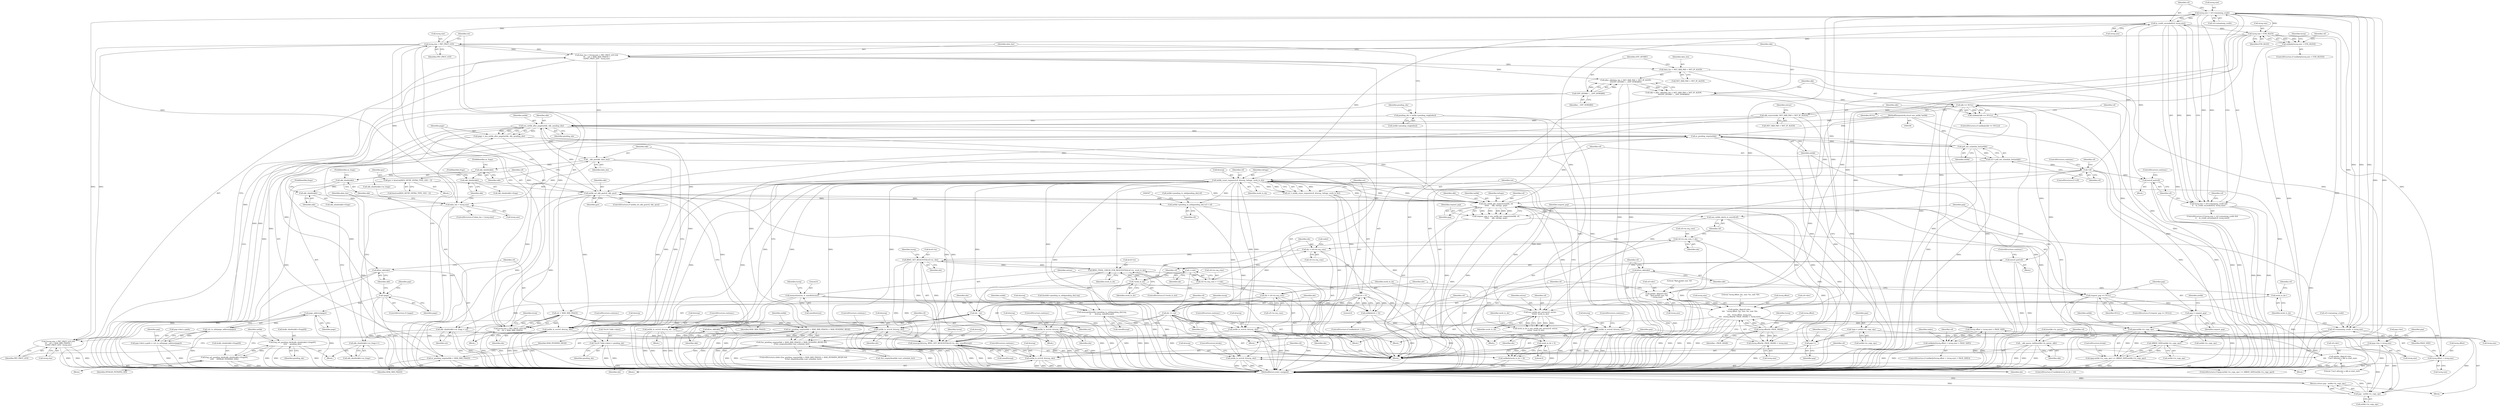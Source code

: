 digraph "1_linux_48856286b64e4b66ec62b94e504d0b29c1ade664_3@API" {
"1000185" [label="(Call,txreq.size > vif->remaining_credit)"];
"1000192" [label="(Call,tx_credit_exceeded(vif, txreq.size))"];
"1000148" [label="(Call,!vif)"];
"1000143" [label="(Call,vif = poll_net_schedule_list(netbk))"];
"1000145" [label="(Call,poll_net_schedule_list(netbk))"];
"1000122" [label="(Call,nr_pending_reqs(netbk))"];
"1000436" [label="(Call,xen_netbk_alloc_page(netbk, skb, pending_idx))"];
"1000107" [label="(MethodParameterIn,struct xen_netbk *netbk)"];
"1000397" [label="(Call,skb_reserve(skb, NET_SKB_PAD + NET_IP_ALIGN))"];
"1000382" [label="(Call,skb == NULL)"];
"1000369" [label="(Call,skb = alloc_skb(data_len + NET_SKB_PAD + NET_IP_ALIGN,\n\t\t\t\tGFP_ATOMIC | __GFP_NOWARN))"];
"1000371" [label="(Call,alloc_skb(data_len + NET_SKB_PAD + NET_IP_ALIGN,\n\t\t\t\tGFP_ATOMIC | __GFP_NOWARN))"];
"1000353" [label="(Call,data_len = (txreq.size > PKT_PROT_LEN &&\n\t\t\t    ret < MAX_SKB_FRAGS) ?\n\t\t\tPKT_PROT_LEN : txreq.size)"];
"1000357" [label="(Call,txreq.size > PKT_PROT_LEN)"];
"1000282" [label="(Call,txreq.size < ETH_HLEN)"];
"1000185" [label="(Call,txreq.size > vif->remaining_credit)"];
"1000288" [label="(Call,netdev_dbg(vif->dev,\n\t\t\t\t   \"Bad packet size: %d\n\", txreq.size))"];
"1000314" [label="(Call,netdev_dbg(vif->dev,\n \t\t\t\t   \"txreq.offset: %x, size: %u, end: %lu\n\",\n \t\t\t\t   txreq.offset, txreq.size,\n \t\t\t\t   (txreq.offset&~PAGE_MASK) + txreq.size))"];
"1000326" [label="(Call,txreq.offset&~PAGE_MASK)"];
"1000562" [label="(Call,data_len < txreq.size)"];
"1000552" [label="(Call,__skb_put(skb, data_len))"];
"1000201" [label="(Call,vif->remaining_credit -= txreq.size)"];
"1000377" [label="(Call,GFP_ATOMIC | __GFP_NOWARN)"];
"1000606" [label="(Call,request_gop == NULL)"];
"1000597" [label="(Call,request_gop = xen_netbk_get_requests(netbk, vif,\n\t\t\t\t\t\t     skb, txfrags, gop))"];
"1000599" [label="(Call,xen_netbk_get_requests(netbk, vif,\n\t\t\t\t\t\t     skb, txfrags, gop))"];
"1000421" [label="(Call,netbk_set_skb_gso(vif, skb, gso))"];
"1000257" [label="(Call,netbk_count_requests(vif, &txreq, txfrags, work_to_do))"];
"1000232" [label="(Call,xen_netbk_get_extras(vif, extras,\n \t\t\t\t\t\t\t  work_to_do))"];
"1000218" [label="(Call,memset(extras, 0, sizeof(extras)))"];
"1000208" [label="(Call,work_to_do--)"];
"1000158" [label="(Call,!work_to_do)"];
"1000151" [label="(Call,RING_FINAL_CHECK_FOR_REQUESTS(&vif->tx, work_to_do))"];
"1000175" [label="(Call,RING_GET_REQUEST(&vif->tx, idx))"];
"1000164" [label="(Call,idx = vif->tx.req_cons)"];
"1000627" [label="(Call,vif->tx.req_cons = idx)"];
"1000277" [label="(Call,idx += ret)"];
"1000265" [label="(Call,ret < 0)"];
"1000255" [label="(Call,ret = netbk_count_requests(vif, &txreq, txfrags, work_to_do))"];
"1000236" [label="(Call,idx = vif->tx.req_cons)"];
"1000210" [label="(Call,vif->tx.req_cons = ++idx)"];
"1000216" [label="(Call,++idx)"];
"1000245" [label="(Call,work_to_do < 0)"];
"1000230" [label="(Call,work_to_do = xen_netbk_get_extras(vif, extras,\n \t\t\t\t\t\t\t  work_to_do))"];
"1000172" [label="(Call,memcpy(&txreq, RING_GET_REQUEST(&vif->tx, idx), sizeof(txreq)))"];
"1000612" [label="(Call,netbk_tx_err(vif, &txreq, idx))"];
"1000522" [label="(Call,memcpy(&netbk->pending_tx_info[pending_idx].req,\n\t\t       &txreq, sizeof(txreq)))"];
"1000296" [label="(Call,netbk_tx_err(vif, &txreq, idx))"];
"1000446" [label="(Call,netbk_tx_err(vif, &txreq, idx))"];
"1000428" [label="(Call,netbk_tx_err(vif, &txreq, idx))"];
"1000269" [label="(Call,netbk_tx_err(vif, &txreq, idx - ret))"];
"1000273" [label="(Call,idx - ret)"];
"1000249" [label="(Call,netbk_tx_err(vif, &txreq, idx))"];
"1000334" [label="(Call,netbk_tx_err(vif, &txreq, idx))"];
"1000412" [label="(Call,gso = &extras[XEN_NETIF_EXTRA_TYPE_GSO - 1])"];
"1000588" [label="(Call,skb_shinfo(skb))"];
"1000557" [label="(Call,skb_shinfo(skb))"];
"1000577" [label="(Call,skb_shinfo(skb))"];
"1000570" [label="(Call,skb_shinfo(skb))"];
"1000520" [label="(Call,gop++)"];
"1000638" [label="(Call,gop-netbk->tx_copy_ops)"];
"1000618" [label="(Call,gop = request_gop)"];
"1000643" [label="(Call,ARRAY_SIZE(netbk->tx_copy_ops))"];
"1000110" [label="(Call,*gop = netbk->tx_copy_ops)"];
"1000346" [label="(Call,pending_idx = netbk->pending_ring[index])"];
"1000184" [label="(Call,txreq.size > vif->remaining_credit &&\n\t\t    tx_credit_exceeded(vif, txreq.size))"];
"1000281" [label="(Call,unlikely(txreq.size < ETH_HLEN))"];
"1000304" [label="(Call,(txreq.offset + txreq.size) > PAGE_SIZE)"];
"1000303" [label="(Call,unlikely((txreq.offset + txreq.size) > PAGE_SIZE))"];
"1000305" [label="(Call,txreq.offset + txreq.size)"];
"1000325" [label="(Call,(txreq.offset&~PAGE_MASK) + txreq.size)"];
"1000386" [label="(Call,netdev_dbg(vif->dev,\n\t\t\t\t   \"Can't allocate a skb in start_xmit.\n\"))"];
"1000381" [label="(Call,unlikely(skb == NULL))"];
"1000426" [label="(Call,kfree_skb(skb))"];
"1000244" [label="(Call,unlikely(work_to_do < 0))"];
"1000391" [label="(Call,netbk_tx_err(vif, &txreq, idx))"];
"1000264" [label="(Call,unlikely(ret < 0))"];
"1000362" [label="(Call,ret < MAX_SKB_FRAGS)"];
"1000120" [label="(Call,(nr_pending_reqs(netbk) + MAX_SKB_FRAGS) < MAX_PENDING_REQS)"];
"1000119" [label="(Call,((nr_pending_reqs(netbk) + MAX_SKB_FRAGS) < MAX_PENDING_REQS) &&\n\t\t!list_empty(&netbk->net_schedule_list))"];
"1000121" [label="(Call,nr_pending_reqs(netbk) + MAX_SKB_FRAGS)"];
"1000356" [label="(Call,txreq.size > PKT_PROT_LEN &&\n\t\t\t    ret < MAX_SKB_FRAGS)"];
"1000555" [label="(Call,skb_shinfo(skb)->nr_frags = ret)"];
"1000568" [label="(Call,skb_shinfo(skb)->nr_frags++)"];
"1000535" [label="(Call,netbk->pending_tx_info[pending_idx].vif = vif)"];
"1000161" [label="(Call,xenvif_put(vif))"];
"1000198" [label="(Call,xenvif_put(vif))"];
"1000434" [label="(Call,page = xen_netbk_alloc_page(netbk, skb, pending_idx))"];
"1000441" [label="(Call,!page)"];
"1000490" [label="(Call,page_address(page))"];
"1000489" [label="(Call,virt_to_mfn(page_address(page)))"];
"1000481" [label="(Call,gop->dest.u.gmfn = virt_to_mfn(page_address(page)))"];
"1000444" [label="(Call,kfree_skb(skb))"];
"1000544" [label="(Call,*((u16 *)skb->data) = pending_idx)"];
"1000573" [label="(Call,frag_set_pending_idx(&skb_shinfo(skb)->frags[0],\n\t\t\t\t\t     pending_idx))"];
"1000584" [label="(Call,frag_set_pending_idx(&skb_shinfo(skb)->frags[0],\n\t\t\t\t\t     INVALID_PENDING_IDX))"];
"1000637" [label="(Call,(gop-netbk->tx_copy_ops) >= ARRAY_SIZE(netbk->tx_copy_ops))"];
"1000649" [label="(Call,gop - netbk->tx_copy_ops)"];
"1000648" [label="(Return,return gop - netbk->tx_copy_ops;)"];
"1000610" [label="(Call,kfree_skb(skb))"];
"1000621" [label="(Call,__skb_queue_tail(&netbk->tx_queue, skb))"];
"1000634" [label="(Call,xen_netbk_check_rx_xenvif(vif))"];
"1000372" [label="(Call,data_len + NET_SKB_PAD + NET_IP_ALIGN)"];
"1000355" [label="(Call,(txreq.size > PKT_PROT_LEN &&\n\t\t\t    ret < MAX_SKB_FRAGS) ?\n\t\t\tPKT_PROT_LEN : txreq.size)"];
"1000508" [label="(Call,gop->len = txreq.size)"];
"1000124" [label="(Identifier,MAX_SKB_FRAGS)"];
"1000438" [label="(Identifier,skb)"];
"1000279" [label="(Identifier,ret)"];
"1000443" [label="(Block,)"];
"1000597" [label="(Call,request_gop = xen_netbk_get_requests(netbk, vif,\n\t\t\t\t\t\t     skb, txfrags, gop))"];
"1000118" [label="(ControlStructure,while (((nr_pending_reqs(netbk) + MAX_SKB_FRAGS) < MAX_PENDING_REQS) &&\n\t\t!list_empty(&netbk->net_schedule_list)))"];
"1000367" [label="(Identifier,txreq)"];
"1000166" [label="(Call,vif->tx.req_cons)"];
"1000386" [label="(Call,netdev_dbg(vif->dev,\n\t\t\t\t   \"Can't allocate a skb in start_xmit.\n\"))"];
"1000335" [label="(Identifier,vif)"];
"1000604" [label="(Identifier,gop)"];
"1000442" [label="(Identifier,page)"];
"1000302" [label="(ControlStructure,if (unlikely((txreq.offset + txreq.size) > PAGE_SIZE)))"];
"1000405" [label="(Identifier,extras)"];
"1000175" [label="(Call,RING_GET_REQUEST(&vif->tx, idx))"];
"1000456" [label="(Identifier,gop)"];
"1000325" [label="(Call,(txreq.offset&~PAGE_MASK) + txreq.size)"];
"1000172" [label="(Call,memcpy(&txreq, RING_GET_REQUEST(&vif->tx, idx), sizeof(txreq)))"];
"1000426" [label="(Call,kfree_skb(skb))"];
"1000628" [label="(Call,vif->tx.req_cons)"];
"1000339" [label="(ControlStructure,continue;)"];
"1000165" [label="(Identifier,idx)"];
"1000361" [label="(Identifier,PKT_PROT_LEN)"];
"1000592" [label="(Identifier,INVALID_PENDING_IDX)"];
"1000253" [label="(Identifier,idx)"];
"1000433" [label="(ControlStructure,continue;)"];
"1000429" [label="(Identifier,vif)"];
"1000259" [label="(Call,&txreq)"];
"1000577" [label="(Call,skb_shinfo(skb))"];
"1000189" [label="(Call,vif->remaining_credit)"];
"1000387" [label="(Call,vif->dev)"];
"1000306" [label="(Call,txreq.offset)"];
"1000326" [label="(Call,txreq.offset&~PAGE_MASK)"];
"1000635" [label="(Identifier,vif)"];
"1000412" [label="(Call,gso = &extras[XEN_NETIF_EXTRA_TYPE_GSO - 1])"];
"1000396" [label="(ControlStructure,break;)"];
"1000334" [label="(Call,netbk_tx_err(vif, &txreq, idx))"];
"1000636" [label="(ControlStructure,if ((gop-netbk->tx_copy_ops) >= ARRAY_SIZE(netbk->tx_copy_ops)))"];
"1000627" [label="(Call,vif->tx.req_cons = idx)"];
"1000435" [label="(Identifier,page)"];
"1000377" [label="(Call,GFP_ATOMIC | __GFP_NOWARN)"];
"1000315" [label="(Call,vif->dev)"];
"1000266" [label="(Identifier,ret)"];
"1000234" [label="(Identifier,extras)"];
"1000531" [label="(Call,&txreq)"];
"1000108" [label="(Block,)"];
"1000121" [label="(Call,nr_pending_reqs(netbk) + MAX_SKB_FRAGS)"];
"1000112" [label="(Call,netbk->tx_copy_ops)"];
"1000490" [label="(Call,page_address(page))"];
"1000346" [label="(Call,pending_idx = netbk->pending_ring[index])"];
"1000158" [label="(Call,!work_to_do)"];
"1000607" [label="(Identifier,request_gop)"];
"1000293" [label="(Call,txreq.size)"];
"1000617" [label="(ControlStructure,continue;)"];
"1000193" [label="(Identifier,vif)"];
"1000414" [label="(Call,&extras[XEN_NETIF_EXTRA_TYPE_GSO - 1])"];
"1000378" [label="(Identifier,GFP_ATOMIC)"];
"1000599" [label="(Call,xen_netbk_get_requests(netbk, vif,\n\t\t\t\t\t\t     skb, txfrags, gop))"];
"1000598" [label="(Identifier,request_gop)"];
"1000218" [label="(Call,memset(extras, 0, sizeof(extras)))"];
"1000210" [label="(Call,vif->tx.req_cons = ++idx)"];
"1000648" [label="(Return,return gop - netbk->tx_copy_ops;)"];
"1000354" [label="(Identifier,data_len)"];
"1000622" [label="(Call,&netbk->tx_queue)"];
"1000145" [label="(Call,poll_net_schedule_list(netbk))"];
"1000618" [label="(Call,gop = request_gop)"];
"1000397" [label="(Call,skb_reserve(skb, NET_SKB_PAD + NET_IP_ALIGN))"];
"1000205" [label="(Call,txreq.size)"];
"1000236" [label="(Call,idx = vif->tx.req_cons)"];
"1000616" [label="(Identifier,idx)"];
"1000425" [label="(Block,)"];
"1000556" [label="(Call,skb_shinfo(skb)->nr_frags)"];
"1000243" [label="(ControlStructure,if (unlikely(work_to_do < 0)))"];
"1000353" [label="(Call,data_len = (txreq.size > PKT_PROT_LEN &&\n\t\t\t    ret < MAX_SKB_FRAGS) ?\n\t\t\tPKT_PROT_LEN : txreq.size)"];
"1000533" [label="(Call,sizeof(txreq))"];
"1000576" [label="(Call,skb_shinfo(skb)->frags)"];
"1000275" [label="(Identifier,ret)"];
"1000491" [label="(Identifier,page)"];
"1000523" [label="(Call,&netbk->pending_tx_info[pending_idx].req)"];
"1000651" [label="(Call,netbk->tx_copy_ops)"];
"1000420" [label="(ControlStructure,if (netbk_set_skb_gso(vif, skb, gso)))"];
"1000552" [label="(Call,__skb_put(skb, data_len))"];
"1000257" [label="(Call,netbk_count_requests(vif, &txreq, txfrags, work_to_do))"];
"1000357" [label="(Call,txreq.size > PKT_PROT_LEN)"];
"1000567" [label="(Block,)"];
"1000187" [label="(Identifier,txreq)"];
"1000250" [label="(Identifier,vif)"];
"1000183" [label="(ControlStructure,if (txreq.size > vif->remaining_credit &&\n\t\t    tx_credit_exceeded(vif, txreq.size)))"];
"1000301" [label="(ControlStructure,continue;)"];
"1000624" [label="(Identifier,netbk)"];
"1000362" [label="(Call,ret < MAX_SKB_FRAGS)"];
"1000180" [label="(Identifier,idx)"];
"1000132" [label="(Block,)"];
"1000434" [label="(Call,page = xen_netbk_alloc_page(netbk, skb, pending_idx))"];
"1000612" [label="(Call,netbk_tx_err(vif, &txreq, idx))"];
"1000246" [label="(Identifier,work_to_do)"];
"1000322" [label="(Call,txreq.size)"];
"1000570" [label="(Call,skb_shinfo(skb))"];
"1000173" [label="(Call,&txreq)"];
"1000520" [label="(Call,gop++)"];
"1000258" [label="(Identifier,vif)"];
"1000330" [label="(Identifier,~PAGE_MASK)"];
"1000194" [label="(Call,txreq.size)"];
"1000517" [label="(Identifier,gop)"];
"1000120" [label="(Call,(nr_pending_reqs(netbk) + MAX_SKB_FRAGS) < MAX_PENDING_REQS)"];
"1000261" [label="(Identifier,txfrags)"];
"1000162" [label="(Identifier,vif)"];
"1000157" [label="(ControlStructure,if (!work_to_do))"];
"1000144" [label="(Identifier,vif)"];
"1000588" [label="(Call,skb_shinfo(skb))"];
"1000107" [label="(MethodParameterIn,struct xen_netbk *netbk)"];
"1000384" [label="(Identifier,NULL)"];
"1000235" [label="(Identifier,work_to_do)"];
"1000284" [label="(Identifier,txreq)"];
"1000282" [label="(Call,txreq.size < ETH_HLEN)"];
"1000148" [label="(Call,!vif)"];
"1000303" [label="(Call,unlikely((txreq.offset + txreq.size) > PAGE_SIZE))"];
"1000232" [label="(Call,xen_netbk_get_extras(vif, extras,\n \t\t\t\t\t\t\t  work_to_do))"];
"1000543" [label="(Identifier,vif)"];
"1000561" [label="(ControlStructure,if (data_len < txreq.size))"];
"1000448" [label="(Call,&txreq)"];
"1000427" [label="(Identifier,skb)"];
"1000444" [label="(Call,kfree_skb(skb))"];
"1000634" [label="(Call,xen_netbk_check_rx_xenvif(vif))"];
"1000451" [label="(ControlStructure,continue;)"];
"1000143" [label="(Call,vif = poll_net_schedule_list(netbk))"];
"1000613" [label="(Identifier,vif)"];
"1000440" [label="(ControlStructure,if (!page))"];
"1000254" [label="(ControlStructure,continue;)"];
"1000535" [label="(Call,netbk->pending_tx_info[pending_idx].vif = vif)"];
"1000184" [label="(Call,txreq.size > vif->remaining_credit &&\n\t\t    tx_credit_exceeded(vif, txreq.size))"];
"1000558" [label="(Identifier,skb)"];
"1000383" [label="(Identifier,skb)"];
"1000569" [label="(Call,skb_shinfo(skb)->nr_frags)"];
"1000557" [label="(Call,skb_shinfo(skb))"];
"1000644" [label="(Call,netbk->tx_copy_ops)"];
"1000489" [label="(Call,virt_to_mfn(page_address(page)))"];
"1000211" [label="(Call,vif->tx.req_cons)"];
"1000126" [label="(Call,!list_empty(&netbk->net_schedule_list))"];
"1000587" [label="(Call,skb_shinfo(skb)->frags)"];
"1000363" [label="(Identifier,ret)"];
"1000318" [label="(Literal,\"txreq.offset: %x, size: %u, end: %lu\n\")"];
"1000614" [label="(Call,&txreq)"];
"1000146" [label="(Identifier,netbk)"];
"1000654" [label="(MethodReturn,static unsigned)"];
"1000271" [label="(Call,&txreq)"];
"1000147" [label="(ControlStructure,if (!vif))"];
"1000562" [label="(Call,data_len < txreq.size)"];
"1000563" [label="(Identifier,data_len)"];
"1000512" [label="(Call,txreq.size)"];
"1000255" [label="(Call,ret = netbk_count_requests(vif, &txreq, txfrags, work_to_do))"];
"1000338" [label="(Identifier,idx)"];
"1000192" [label="(Call,tx_credit_exceeded(vif, txreq.size))"];
"1000156" [label="(Identifier,work_to_do)"];
"1000589" [label="(Identifier,skb)"];
"1000584" [label="(Call,frag_set_pending_idx(&skb_shinfo(skb)->frags[0],\n\t\t\t\t\t     INVALID_PENDING_IDX))"];
"1000608" [label="(Identifier,NULL)"];
"1000581" [label="(Identifier,pending_idx)"];
"1000390" [label="(Literal,\"Can't allocate a skb in start_xmit.\n\")"];
"1000296" [label="(Call,netbk_tx_err(vif, &txreq, idx))"];
"1000508" [label="(Call,gop->len = txreq.size)"];
"1000251" [label="(Call,&txreq)"];
"1000256" [label="(Identifier,ret)"];
"1000171" [label="(Call,rmb())"];
"1000559" [label="(FieldIdentifier,nr_frags)"];
"1000249" [label="(Call,netbk_tx_err(vif, &txreq, idx))"];
"1000413" [label="(Identifier,gso)"];
"1000111" [label="(Identifier,gop)"];
"1000331" [label="(Call,txreq.size)"];
"1000551" [label="(Identifier,pending_idx)"];
"1000398" [label="(Identifier,skb)"];
"1000307" [label="(Identifier,txreq)"];
"1000637" [label="(Call,(gop-netbk->tx_copy_ops) >= ARRAY_SIZE(netbk->tx_copy_ops))"];
"1000481" [label="(Call,gop->dest.u.gmfn = virt_to_mfn(page_address(page)))"];
"1000527" [label="(Identifier,netbk)"];
"1000274" [label="(Identifier,idx)"];
"1000388" [label="(Identifier,vif)"];
"1000226" [label="(Identifier,txreq)"];
"1000645" [label="(Identifier,netbk)"];
"1000544" [label="(Call,*((u16 *)skb->data) = pending_idx)"];
"1000573" [label="(Call,frag_set_pending_idx(&skb_shinfo(skb)->frags[0],\n\t\t\t\t\t     pending_idx))"];
"1000536" [label="(Call,netbk->pending_tx_info[pending_idx].vif)"];
"1000630" [label="(Identifier,vif)"];
"1000364" [label="(Identifier,MAX_SKB_FRAGS)"];
"1000428" [label="(Call,netbk_tx_err(vif, &txreq, idx))"];
"1000432" [label="(Identifier,idx)"];
"1000332" [label="(Identifier,txreq)"];
"1000553" [label="(Identifier,skb)"];
"1000371" [label="(Call,alloc_skb(data_len + NET_SKB_PAD + NET_IP_ALIGN,\n\t\t\t\tGFP_ATOMIC | __GFP_NOWARN))"];
"1000268" [label="(Block,)"];
"1000199" [label="(Identifier,vif)"];
"1000336" [label="(Call,&txreq)"];
"1000366" [label="(Call,txreq.size)"];
"1000568" [label="(Call,skb_shinfo(skb)->nr_frags++)"];
"1000152" [label="(Call,&vif->tx)"];
"1000424" [label="(Identifier,gso)"];
"1000119" [label="(Call,((nr_pending_reqs(netbk) + MAX_SKB_FRAGS) < MAX_PENDING_REQS) &&\n\t\t!list_empty(&netbk->net_schedule_list))"];
"1000230" [label="(Call,work_to_do = xen_netbk_get_extras(vif, extras,\n \t\t\t\t\t\t\t  work_to_do))"];
"1000198" [label="(Call,xenvif_put(vif))"];
"1000595" [label="(Identifier,netbk)"];
"1000554" [label="(Identifier,data_len)"];
"1000229" [label="(Block,)"];
"1000382" [label="(Call,skb == NULL)"];
"1000437" [label="(Identifier,netbk)"];
"1000154" [label="(Identifier,vif)"];
"1000393" [label="(Call,&txreq)"];
"1000643" [label="(Call,ARRAY_SIZE(netbk->tx_copy_ops))"];
"1000151" [label="(Call,RING_FINAL_CHECK_FOR_REQUESTS(&vif->tx, work_to_do))"];
"1000379" [label="(Identifier,__GFP_NOWARN)"];
"1000263" [label="(ControlStructure,if (unlikely(ret < 0)))"];
"1000161" [label="(Call,xenvif_put(vif))"];
"1000585" [label="(Call,&skb_shinfo(skb)->frags[0])"];
"1000186" [label="(Call,txreq.size)"];
"1000583" [label="(Block,)"];
"1000447" [label="(Identifier,vif)"];
"1000521" [label="(Identifier,gop)"];
"1000269" [label="(Call,netbk_tx_err(vif, &txreq, idx - ret))"];
"1000606" [label="(Call,request_gop == NULL)"];
"1000197" [label="(Block,)"];
"1000176" [label="(Call,&vif->tx)"];
"1000290" [label="(Identifier,vif)"];
"1000650" [label="(Identifier,gop)"];
"1000238" [label="(Call,vif->tx.req_cons)"];
"1000304" [label="(Call,(txreq.offset + txreq.size) > PAGE_SIZE)"];
"1000545" [label="(Call,*((u16 *)skb->data))"];
"1000365" [label="(Identifier,PKT_PROT_LEN)"];
"1000122" [label="(Call,nr_pending_reqs(netbk))"];
"1000495" [label="(Identifier,gop)"];
"1000602" [label="(Identifier,skb)"];
"1000288" [label="(Call,netdev_dbg(vif->dev,\n\t\t\t\t   \"Bad packet size: %d\n\", txreq.size))"];
"1000610" [label="(Call,kfree_skb(skb))"];
"1000289" [label="(Call,vif->dev)"];
"1000372" [label="(Call,data_len + NET_SKB_PAD + NET_IP_ALIGN)"];
"1000220" [label="(Literal,0)"];
"1000313" [label="(Block,)"];
"1000640" [label="(Call,netbk->tx_copy_ops)"];
"1000621" [label="(Call,__skb_queue_tail(&netbk->tx_queue, skb))"];
"1000273" [label="(Call,idx - ret)"];
"1000358" [label="(Call,txreq.size)"];
"1000221" [label="(Call,sizeof(extras))"];
"1000430" [label="(Call,&txreq)"];
"1000278" [label="(Identifier,idx)"];
"1000160" [label="(Block,)"];
"1000202" [label="(Call,vif->remaining_credit)"];
"1000283" [label="(Call,txreq.size)"];
"1000385" [label="(Block,)"];
"1000277" [label="(Call,idx += ret)"];
"1000600" [label="(Identifier,netbk)"];
"1000203" [label="(Identifier,vif)"];
"1000264" [label="(Call,unlikely(ret < 0))"];
"1000399" [label="(Call,NET_SKB_PAD + NET_IP_ALIGN)"];
"1000369" [label="(Call,skb = alloc_skb(data_len + NET_SKB_PAD + NET_IP_ALIGN,\n\t\t\t\tGFP_ATOMIC | __GFP_NOWARN))"];
"1000609" [label="(Block,)"];
"1000201" [label="(Call,vif->remaining_credit -= txreq.size)"];
"1000213" [label="(Identifier,vif)"];
"1000233" [label="(Identifier,vif)"];
"1000298" [label="(Call,&txreq)"];
"1000297" [label="(Identifier,vif)"];
"1000450" [label="(Identifier,idx)"];
"1000312" [label="(Identifier,PAGE_SIZE)"];
"1000355" [label="(Call,(txreq.size > PKT_PROT_LEN &&\n\t\t\t    ret < MAX_SKB_FRAGS) ?\n\t\t\tPKT_PROT_LEN : txreq.size)"];
"1000181" [label="(Call,sizeof(txreq))"];
"1000316" [label="(Identifier,vif)"];
"1000270" [label="(Identifier,vif)"];
"1000185" [label="(Call,txreq.size > vif->remaining_credit)"];
"1000423" [label="(Identifier,skb)"];
"1000209" [label="(Identifier,work_to_do)"];
"1000560" [label="(Identifier,ret)"];
"1000649" [label="(Call,gop - netbk->tx_copy_ops)"];
"1000564" [label="(Call,txreq.size)"];
"1000265" [label="(Call,ret < 0)"];
"1000123" [label="(Identifier,netbk)"];
"1000286" [label="(Identifier,ETH_HLEN)"];
"1000381" [label="(Call,unlikely(skb == NULL))"];
"1000439" [label="(Identifier,pending_idx)"];
"1000159" [label="(Identifier,work_to_do)"];
"1000327" [label="(Call,txreq.offset)"];
"1000217" [label="(Identifier,idx)"];
"1000392" [label="(Identifier,vif)"];
"1000341" [label="(Identifier,index)"];
"1000410" [label="(Block,)"];
"1000571" [label="(Identifier,skb)"];
"1000555" [label="(Call,skb_shinfo(skb)->nr_frags = ret)"];
"1000579" [label="(FieldIdentifier,frags)"];
"1000446" [label="(Call,netbk_tx_err(vif, &txreq, idx))"];
"1000245" [label="(Call,work_to_do < 0)"];
"1000300" [label="(Identifier,idx)"];
"1000287" [label="(Block,)"];
"1000305" [label="(Call,txreq.offset + txreq.size)"];
"1000216" [label="(Call,++idx)"];
"1000267" [label="(Literal,0)"];
"1000626" [label="(Identifier,skb)"];
"1000200" [label="(ControlStructure,continue;)"];
"1000309" [label="(Call,txreq.size)"];
"1000314" [label="(Call,netdev_dbg(vif->dev,\n \t\t\t\t   \"txreq.offset: %x, size: %u, end: %lu\n\",\n \t\t\t\t   txreq.offset, txreq.size,\n \t\t\t\t   (txreq.offset&~PAGE_MASK) + txreq.size))"];
"1000380" [label="(ControlStructure,if (unlikely(skb == NULL)))"];
"1000638" [label="(Call,gop-netbk->tx_copy_ops)"];
"1000647" [label="(ControlStructure,break;)"];
"1000292" [label="(Literal,\"Bad packet size: %d\n\")"];
"1000110" [label="(Call,*gop = netbk->tx_copy_ops)"];
"1000441" [label="(Call,!page)"];
"1000620" [label="(Identifier,request_gop)"];
"1000248" [label="(Block,)"];
"1000374" [label="(Call,NET_SKB_PAD + NET_IP_ALIGN)"];
"1000244" [label="(Call,unlikely(work_to_do < 0))"];
"1000619" [label="(Identifier,gop)"];
"1000639" [label="(Identifier,gop)"];
"1000522" [label="(Call,memcpy(&netbk->pending_tx_info[pending_idx].req,\n\t\t       &txreq, sizeof(txreq)))"];
"1000149" [label="(Identifier,vif)"];
"1000163" [label="(ControlStructure,continue;)"];
"1000539" [label="(Identifier,netbk)"];
"1000445" [label="(Identifier,skb)"];
"1000633" [label="(Identifier,idx)"];
"1000574" [label="(Call,&skb_shinfo(skb)->frags[0])"];
"1000572" [label="(FieldIdentifier,nr_frags)"];
"1000590" [label="(FieldIdentifier,frags)"];
"1000276" [label="(ControlStructure,continue;)"];
"1000391" [label="(Call,netbk_tx_err(vif, &txreq, idx))"];
"1000262" [label="(Identifier,work_to_do)"];
"1000603" [label="(Identifier,txfrags)"];
"1000347" [label="(Identifier,pending_idx)"];
"1000605" [label="(ControlStructure,if (request_gop == NULL))"];
"1000280" [label="(ControlStructure,if (unlikely(txreq.size < ETH_HLEN)))"];
"1000348" [label="(Call,netbk->pending_ring[index])"];
"1000150" [label="(ControlStructure,continue;)"];
"1000436" [label="(Call,xen_netbk_alloc_page(netbk, skb, pending_idx))"];
"1000509" [label="(Call,gop->len)"];
"1000125" [label="(Identifier,MAX_PENDING_REQS)"];
"1000247" [label="(Literal,0)"];
"1000182" [label="(Identifier,txreq)"];
"1000164" [label="(Call,idx = vif->tx.req_cons)"];
"1000578" [label="(Identifier,skb)"];
"1000219" [label="(Identifier,extras)"];
"1000395" [label="(Identifier,idx)"];
"1000130" [label="(Identifier,netbk)"];
"1000281" [label="(Call,unlikely(txreq.size < ETH_HLEN))"];
"1000601" [label="(Identifier,vif)"];
"1000611" [label="(Identifier,skb)"];
"1000370" [label="(Identifier,skb)"];
"1000356" [label="(Call,txreq.size > PKT_PROT_LEN &&\n\t\t\t    ret < MAX_SKB_FRAGS)"];
"1000231" [label="(Identifier,work_to_do)"];
"1000373" [label="(Identifier,data_len)"];
"1000237" [label="(Identifier,idx)"];
"1000319" [label="(Call,txreq.offset)"];
"1000482" [label="(Call,gop->dest.u.gmfn)"];
"1000421" [label="(Call,netbk_set_skb_gso(vif, skb, gso))"];
"1000422" [label="(Identifier,vif)"];
"1000208" [label="(Call,work_to_do--)"];
"1000185" -> "1000184"  [label="AST: "];
"1000185" -> "1000189"  [label="CFG: "];
"1000186" -> "1000185"  [label="AST: "];
"1000189" -> "1000185"  [label="AST: "];
"1000193" -> "1000185"  [label="CFG: "];
"1000184" -> "1000185"  [label="CFG: "];
"1000185" -> "1000654"  [label="DDG: "];
"1000185" -> "1000654"  [label="DDG: "];
"1000185" -> "1000184"  [label="DDG: "];
"1000185" -> "1000184"  [label="DDG: "];
"1000192" -> "1000185"  [label="DDG: "];
"1000288" -> "1000185"  [label="DDG: "];
"1000314" -> "1000185"  [label="DDG: "];
"1000562" -> "1000185"  [label="DDG: "];
"1000357" -> "1000185"  [label="DDG: "];
"1000201" -> "1000185"  [label="DDG: "];
"1000185" -> "1000192"  [label="DDG: "];
"1000185" -> "1000201"  [label="DDG: "];
"1000185" -> "1000201"  [label="DDG: "];
"1000185" -> "1000282"  [label="DDG: "];
"1000192" -> "1000184"  [label="AST: "];
"1000192" -> "1000194"  [label="CFG: "];
"1000193" -> "1000192"  [label="AST: "];
"1000194" -> "1000192"  [label="AST: "];
"1000184" -> "1000192"  [label="CFG: "];
"1000192" -> "1000654"  [label="DDG: "];
"1000192" -> "1000184"  [label="DDG: "];
"1000192" -> "1000184"  [label="DDG: "];
"1000148" -> "1000192"  [label="DDG: "];
"1000192" -> "1000198"  [label="DDG: "];
"1000192" -> "1000201"  [label="DDG: "];
"1000192" -> "1000232"  [label="DDG: "];
"1000192" -> "1000257"  [label="DDG: "];
"1000192" -> "1000282"  [label="DDG: "];
"1000148" -> "1000147"  [label="AST: "];
"1000148" -> "1000149"  [label="CFG: "];
"1000149" -> "1000148"  [label="AST: "];
"1000150" -> "1000148"  [label="CFG: "];
"1000154" -> "1000148"  [label="CFG: "];
"1000148" -> "1000654"  [label="DDG: "];
"1000148" -> "1000654"  [label="DDG: "];
"1000143" -> "1000148"  [label="DDG: "];
"1000148" -> "1000161"  [label="DDG: "];
"1000148" -> "1000198"  [label="DDG: "];
"1000148" -> "1000232"  [label="DDG: "];
"1000148" -> "1000257"  [label="DDG: "];
"1000143" -> "1000132"  [label="AST: "];
"1000143" -> "1000145"  [label="CFG: "];
"1000144" -> "1000143"  [label="AST: "];
"1000145" -> "1000143"  [label="AST: "];
"1000149" -> "1000143"  [label="CFG: "];
"1000143" -> "1000654"  [label="DDG: "];
"1000145" -> "1000143"  [label="DDG: "];
"1000145" -> "1000146"  [label="CFG: "];
"1000146" -> "1000145"  [label="AST: "];
"1000145" -> "1000654"  [label="DDG: "];
"1000145" -> "1000122"  [label="DDG: "];
"1000122" -> "1000145"  [label="DDG: "];
"1000107" -> "1000145"  [label="DDG: "];
"1000145" -> "1000436"  [label="DDG: "];
"1000122" -> "1000121"  [label="AST: "];
"1000122" -> "1000123"  [label="CFG: "];
"1000123" -> "1000122"  [label="AST: "];
"1000124" -> "1000122"  [label="CFG: "];
"1000122" -> "1000654"  [label="DDG: "];
"1000122" -> "1000120"  [label="DDG: "];
"1000122" -> "1000121"  [label="DDG: "];
"1000436" -> "1000122"  [label="DDG: "];
"1000599" -> "1000122"  [label="DDG: "];
"1000107" -> "1000122"  [label="DDG: "];
"1000436" -> "1000434"  [label="AST: "];
"1000436" -> "1000439"  [label="CFG: "];
"1000437" -> "1000436"  [label="AST: "];
"1000438" -> "1000436"  [label="AST: "];
"1000439" -> "1000436"  [label="AST: "];
"1000434" -> "1000436"  [label="CFG: "];
"1000436" -> "1000654"  [label="DDG: "];
"1000436" -> "1000434"  [label="DDG: "];
"1000436" -> "1000434"  [label="DDG: "];
"1000436" -> "1000434"  [label="DDG: "];
"1000107" -> "1000436"  [label="DDG: "];
"1000397" -> "1000436"  [label="DDG: "];
"1000421" -> "1000436"  [label="DDG: "];
"1000346" -> "1000436"  [label="DDG: "];
"1000436" -> "1000444"  [label="DDG: "];
"1000436" -> "1000544"  [label="DDG: "];
"1000436" -> "1000552"  [label="DDG: "];
"1000436" -> "1000573"  [label="DDG: "];
"1000436" -> "1000599"  [label="DDG: "];
"1000107" -> "1000106"  [label="AST: "];
"1000107" -> "1000654"  [label="DDG: "];
"1000107" -> "1000599"  [label="DDG: "];
"1000397" -> "1000132"  [label="AST: "];
"1000397" -> "1000399"  [label="CFG: "];
"1000398" -> "1000397"  [label="AST: "];
"1000399" -> "1000397"  [label="AST: "];
"1000405" -> "1000397"  [label="CFG: "];
"1000397" -> "1000654"  [label="DDG: "];
"1000397" -> "1000654"  [label="DDG: "];
"1000382" -> "1000397"  [label="DDG: "];
"1000397" -> "1000421"  [label="DDG: "];
"1000382" -> "1000381"  [label="AST: "];
"1000382" -> "1000384"  [label="CFG: "];
"1000383" -> "1000382"  [label="AST: "];
"1000384" -> "1000382"  [label="AST: "];
"1000381" -> "1000382"  [label="CFG: "];
"1000382" -> "1000654"  [label="DDG: "];
"1000382" -> "1000654"  [label="DDG: "];
"1000382" -> "1000381"  [label="DDG: "];
"1000382" -> "1000381"  [label="DDG: "];
"1000369" -> "1000382"  [label="DDG: "];
"1000606" -> "1000382"  [label="DDG: "];
"1000382" -> "1000606"  [label="DDG: "];
"1000369" -> "1000132"  [label="AST: "];
"1000369" -> "1000371"  [label="CFG: "];
"1000370" -> "1000369"  [label="AST: "];
"1000371" -> "1000369"  [label="AST: "];
"1000383" -> "1000369"  [label="CFG: "];
"1000369" -> "1000654"  [label="DDG: "];
"1000371" -> "1000369"  [label="DDG: "];
"1000371" -> "1000369"  [label="DDG: "];
"1000371" -> "1000377"  [label="CFG: "];
"1000372" -> "1000371"  [label="AST: "];
"1000377" -> "1000371"  [label="AST: "];
"1000371" -> "1000654"  [label="DDG: "];
"1000371" -> "1000654"  [label="DDG: "];
"1000353" -> "1000371"  [label="DDG: "];
"1000377" -> "1000371"  [label="DDG: "];
"1000377" -> "1000371"  [label="DDG: "];
"1000353" -> "1000132"  [label="AST: "];
"1000353" -> "1000355"  [label="CFG: "];
"1000354" -> "1000353"  [label="AST: "];
"1000355" -> "1000353"  [label="AST: "];
"1000370" -> "1000353"  [label="CFG: "];
"1000353" -> "1000654"  [label="DDG: "];
"1000357" -> "1000353"  [label="DDG: "];
"1000357" -> "1000353"  [label="DDG: "];
"1000353" -> "1000372"  [label="DDG: "];
"1000353" -> "1000552"  [label="DDG: "];
"1000357" -> "1000356"  [label="AST: "];
"1000357" -> "1000361"  [label="CFG: "];
"1000358" -> "1000357"  [label="AST: "];
"1000361" -> "1000357"  [label="AST: "];
"1000363" -> "1000357"  [label="CFG: "];
"1000356" -> "1000357"  [label="CFG: "];
"1000357" -> "1000356"  [label="DDG: "];
"1000357" -> "1000356"  [label="DDG: "];
"1000282" -> "1000357"  [label="DDG: "];
"1000357" -> "1000355"  [label="DDG: "];
"1000357" -> "1000355"  [label="DDG: "];
"1000357" -> "1000508"  [label="DDG: "];
"1000357" -> "1000562"  [label="DDG: "];
"1000282" -> "1000281"  [label="AST: "];
"1000282" -> "1000286"  [label="CFG: "];
"1000283" -> "1000282"  [label="AST: "];
"1000286" -> "1000282"  [label="AST: "];
"1000281" -> "1000282"  [label="CFG: "];
"1000282" -> "1000654"  [label="DDG: "];
"1000282" -> "1000281"  [label="DDG: "];
"1000282" -> "1000281"  [label="DDG: "];
"1000282" -> "1000288"  [label="DDG: "];
"1000282" -> "1000304"  [label="DDG: "];
"1000282" -> "1000305"  [label="DDG: "];
"1000282" -> "1000314"  [label="DDG: "];
"1000282" -> "1000325"  [label="DDG: "];
"1000288" -> "1000287"  [label="AST: "];
"1000288" -> "1000293"  [label="CFG: "];
"1000289" -> "1000288"  [label="AST: "];
"1000292" -> "1000288"  [label="AST: "];
"1000293" -> "1000288"  [label="AST: "];
"1000297" -> "1000288"  [label="CFG: "];
"1000288" -> "1000654"  [label="DDG: "];
"1000288" -> "1000654"  [label="DDG: "];
"1000288" -> "1000654"  [label="DDG: "];
"1000314" -> "1000288"  [label="DDG: "];
"1000288" -> "1000314"  [label="DDG: "];
"1000288" -> "1000386"  [label="DDG: "];
"1000314" -> "1000313"  [label="AST: "];
"1000314" -> "1000325"  [label="CFG: "];
"1000315" -> "1000314"  [label="AST: "];
"1000318" -> "1000314"  [label="AST: "];
"1000319" -> "1000314"  [label="AST: "];
"1000322" -> "1000314"  [label="AST: "];
"1000325" -> "1000314"  [label="AST: "];
"1000335" -> "1000314"  [label="CFG: "];
"1000314" -> "1000654"  [label="DDG: "];
"1000314" -> "1000654"  [label="DDG: "];
"1000314" -> "1000654"  [label="DDG: "];
"1000314" -> "1000654"  [label="DDG: "];
"1000314" -> "1000654"  [label="DDG: "];
"1000314" -> "1000304"  [label="DDG: "];
"1000314" -> "1000305"  [label="DDG: "];
"1000326" -> "1000314"  [label="DDG: "];
"1000326" -> "1000314"  [label="DDG: "];
"1000314" -> "1000326"  [label="DDG: "];
"1000314" -> "1000386"  [label="DDG: "];
"1000326" -> "1000325"  [label="AST: "];
"1000326" -> "1000330"  [label="CFG: "];
"1000327" -> "1000326"  [label="AST: "];
"1000330" -> "1000326"  [label="AST: "];
"1000332" -> "1000326"  [label="CFG: "];
"1000326" -> "1000654"  [label="DDG: "];
"1000326" -> "1000325"  [label="DDG: "];
"1000326" -> "1000325"  [label="DDG: "];
"1000562" -> "1000561"  [label="AST: "];
"1000562" -> "1000564"  [label="CFG: "];
"1000563" -> "1000562"  [label="AST: "];
"1000564" -> "1000562"  [label="AST: "];
"1000571" -> "1000562"  [label="CFG: "];
"1000589" -> "1000562"  [label="CFG: "];
"1000562" -> "1000654"  [label="DDG: "];
"1000562" -> "1000654"  [label="DDG: "];
"1000562" -> "1000654"  [label="DDG: "];
"1000552" -> "1000562"  [label="DDG: "];
"1000552" -> "1000132"  [label="AST: "];
"1000552" -> "1000554"  [label="CFG: "];
"1000553" -> "1000552"  [label="AST: "];
"1000554" -> "1000552"  [label="AST: "];
"1000558" -> "1000552"  [label="CFG: "];
"1000552" -> "1000654"  [label="DDG: "];
"1000552" -> "1000557"  [label="DDG: "];
"1000201" -> "1000132"  [label="AST: "];
"1000201" -> "1000205"  [label="CFG: "];
"1000202" -> "1000201"  [label="AST: "];
"1000205" -> "1000201"  [label="AST: "];
"1000209" -> "1000201"  [label="CFG: "];
"1000201" -> "1000654"  [label="DDG: "];
"1000201" -> "1000654"  [label="DDG: "];
"1000377" -> "1000379"  [label="CFG: "];
"1000378" -> "1000377"  [label="AST: "];
"1000379" -> "1000377"  [label="AST: "];
"1000377" -> "1000654"  [label="DDG: "];
"1000377" -> "1000654"  [label="DDG: "];
"1000606" -> "1000605"  [label="AST: "];
"1000606" -> "1000608"  [label="CFG: "];
"1000607" -> "1000606"  [label="AST: "];
"1000608" -> "1000606"  [label="AST: "];
"1000611" -> "1000606"  [label="CFG: "];
"1000619" -> "1000606"  [label="CFG: "];
"1000606" -> "1000654"  [label="DDG: "];
"1000606" -> "1000654"  [label="DDG: "];
"1000606" -> "1000654"  [label="DDG: "];
"1000597" -> "1000606"  [label="DDG: "];
"1000606" -> "1000618"  [label="DDG: "];
"1000597" -> "1000132"  [label="AST: "];
"1000597" -> "1000599"  [label="CFG: "];
"1000598" -> "1000597"  [label="AST: "];
"1000599" -> "1000597"  [label="AST: "];
"1000607" -> "1000597"  [label="CFG: "];
"1000597" -> "1000654"  [label="DDG: "];
"1000599" -> "1000597"  [label="DDG: "];
"1000599" -> "1000597"  [label="DDG: "];
"1000599" -> "1000597"  [label="DDG: "];
"1000599" -> "1000597"  [label="DDG: "];
"1000599" -> "1000597"  [label="DDG: "];
"1000599" -> "1000604"  [label="CFG: "];
"1000600" -> "1000599"  [label="AST: "];
"1000601" -> "1000599"  [label="AST: "];
"1000602" -> "1000599"  [label="AST: "];
"1000603" -> "1000599"  [label="AST: "];
"1000604" -> "1000599"  [label="AST: "];
"1000599" -> "1000654"  [label="DDG: "];
"1000599" -> "1000654"  [label="DDG: "];
"1000599" -> "1000257"  [label="DDG: "];
"1000599" -> "1000520"  [label="DDG: "];
"1000421" -> "1000599"  [label="DDG: "];
"1000257" -> "1000599"  [label="DDG: "];
"1000257" -> "1000599"  [label="DDG: "];
"1000588" -> "1000599"  [label="DDG: "];
"1000577" -> "1000599"  [label="DDG: "];
"1000520" -> "1000599"  [label="DDG: "];
"1000599" -> "1000610"  [label="DDG: "];
"1000599" -> "1000612"  [label="DDG: "];
"1000599" -> "1000621"  [label="DDG: "];
"1000599" -> "1000634"  [label="DDG: "];
"1000599" -> "1000649"  [label="DDG: "];
"1000421" -> "1000420"  [label="AST: "];
"1000421" -> "1000424"  [label="CFG: "];
"1000422" -> "1000421"  [label="AST: "];
"1000423" -> "1000421"  [label="AST: "];
"1000424" -> "1000421"  [label="AST: "];
"1000427" -> "1000421"  [label="CFG: "];
"1000435" -> "1000421"  [label="CFG: "];
"1000421" -> "1000654"  [label="DDG: "];
"1000421" -> "1000654"  [label="DDG: "];
"1000257" -> "1000421"  [label="DDG: "];
"1000412" -> "1000421"  [label="DDG: "];
"1000421" -> "1000426"  [label="DDG: "];
"1000421" -> "1000428"  [label="DDG: "];
"1000421" -> "1000446"  [label="DDG: "];
"1000421" -> "1000535"  [label="DDG: "];
"1000257" -> "1000255"  [label="AST: "];
"1000257" -> "1000262"  [label="CFG: "];
"1000258" -> "1000257"  [label="AST: "];
"1000259" -> "1000257"  [label="AST: "];
"1000261" -> "1000257"  [label="AST: "];
"1000262" -> "1000257"  [label="AST: "];
"1000255" -> "1000257"  [label="CFG: "];
"1000257" -> "1000654"  [label="DDG: "];
"1000257" -> "1000654"  [label="DDG: "];
"1000257" -> "1000151"  [label="DDG: "];
"1000257" -> "1000255"  [label="DDG: "];
"1000257" -> "1000255"  [label="DDG: "];
"1000257" -> "1000255"  [label="DDG: "];
"1000257" -> "1000255"  [label="DDG: "];
"1000232" -> "1000257"  [label="DDG: "];
"1000172" -> "1000257"  [label="DDG: "];
"1000208" -> "1000257"  [label="DDG: "];
"1000245" -> "1000257"  [label="DDG: "];
"1000257" -> "1000269"  [label="DDG: "];
"1000257" -> "1000269"  [label="DDG: "];
"1000257" -> "1000296"  [label="DDG: "];
"1000257" -> "1000296"  [label="DDG: "];
"1000257" -> "1000334"  [label="DDG: "];
"1000257" -> "1000334"  [label="DDG: "];
"1000257" -> "1000391"  [label="DDG: "];
"1000257" -> "1000391"  [label="DDG: "];
"1000257" -> "1000428"  [label="DDG: "];
"1000257" -> "1000446"  [label="DDG: "];
"1000257" -> "1000446"  [label="DDG: "];
"1000257" -> "1000522"  [label="DDG: "];
"1000257" -> "1000535"  [label="DDG: "];
"1000232" -> "1000230"  [label="AST: "];
"1000232" -> "1000235"  [label="CFG: "];
"1000233" -> "1000232"  [label="AST: "];
"1000234" -> "1000232"  [label="AST: "];
"1000235" -> "1000232"  [label="AST: "];
"1000230" -> "1000232"  [label="CFG: "];
"1000232" -> "1000654"  [label="DDG: "];
"1000232" -> "1000230"  [label="DDG: "];
"1000232" -> "1000230"  [label="DDG: "];
"1000232" -> "1000230"  [label="DDG: "];
"1000218" -> "1000232"  [label="DDG: "];
"1000208" -> "1000232"  [label="DDG: "];
"1000232" -> "1000249"  [label="DDG: "];
"1000218" -> "1000132"  [label="AST: "];
"1000218" -> "1000221"  [label="CFG: "];
"1000219" -> "1000218"  [label="AST: "];
"1000220" -> "1000218"  [label="AST: "];
"1000221" -> "1000218"  [label="AST: "];
"1000226" -> "1000218"  [label="CFG: "];
"1000218" -> "1000654"  [label="DDG: "];
"1000218" -> "1000654"  [label="DDG: "];
"1000208" -> "1000132"  [label="AST: "];
"1000208" -> "1000209"  [label="CFG: "];
"1000209" -> "1000208"  [label="AST: "];
"1000213" -> "1000208"  [label="CFG: "];
"1000158" -> "1000208"  [label="DDG: "];
"1000158" -> "1000157"  [label="AST: "];
"1000158" -> "1000159"  [label="CFG: "];
"1000159" -> "1000158"  [label="AST: "];
"1000162" -> "1000158"  [label="CFG: "];
"1000165" -> "1000158"  [label="CFG: "];
"1000158" -> "1000654"  [label="DDG: "];
"1000158" -> "1000654"  [label="DDG: "];
"1000158" -> "1000151"  [label="DDG: "];
"1000151" -> "1000158"  [label="DDG: "];
"1000151" -> "1000132"  [label="AST: "];
"1000151" -> "1000156"  [label="CFG: "];
"1000152" -> "1000151"  [label="AST: "];
"1000156" -> "1000151"  [label="AST: "];
"1000159" -> "1000151"  [label="CFG: "];
"1000151" -> "1000654"  [label="DDG: "];
"1000151" -> "1000654"  [label="DDG: "];
"1000175" -> "1000151"  [label="DDG: "];
"1000245" -> "1000151"  [label="DDG: "];
"1000151" -> "1000175"  [label="DDG: "];
"1000175" -> "1000172"  [label="AST: "];
"1000175" -> "1000180"  [label="CFG: "];
"1000176" -> "1000175"  [label="AST: "];
"1000180" -> "1000175"  [label="AST: "];
"1000182" -> "1000175"  [label="CFG: "];
"1000175" -> "1000654"  [label="DDG: "];
"1000175" -> "1000654"  [label="DDG: "];
"1000175" -> "1000172"  [label="DDG: "];
"1000175" -> "1000172"  [label="DDG: "];
"1000164" -> "1000175"  [label="DDG: "];
"1000175" -> "1000216"  [label="DDG: "];
"1000164" -> "1000132"  [label="AST: "];
"1000164" -> "1000166"  [label="CFG: "];
"1000165" -> "1000164"  [label="AST: "];
"1000166" -> "1000164"  [label="AST: "];
"1000171" -> "1000164"  [label="CFG: "];
"1000164" -> "1000654"  [label="DDG: "];
"1000627" -> "1000164"  [label="DDG: "];
"1000210" -> "1000164"  [label="DDG: "];
"1000627" -> "1000132"  [label="AST: "];
"1000627" -> "1000633"  [label="CFG: "];
"1000628" -> "1000627"  [label="AST: "];
"1000633" -> "1000627"  [label="AST: "];
"1000635" -> "1000627"  [label="CFG: "];
"1000627" -> "1000654"  [label="DDG: "];
"1000627" -> "1000654"  [label="DDG: "];
"1000277" -> "1000627"  [label="DDG: "];
"1000277" -> "1000132"  [label="AST: "];
"1000277" -> "1000279"  [label="CFG: "];
"1000278" -> "1000277"  [label="AST: "];
"1000279" -> "1000277"  [label="AST: "];
"1000284" -> "1000277"  [label="CFG: "];
"1000277" -> "1000654"  [label="DDG: "];
"1000265" -> "1000277"  [label="DDG: "];
"1000236" -> "1000277"  [label="DDG: "];
"1000216" -> "1000277"  [label="DDG: "];
"1000277" -> "1000296"  [label="DDG: "];
"1000277" -> "1000334"  [label="DDG: "];
"1000277" -> "1000391"  [label="DDG: "];
"1000277" -> "1000428"  [label="DDG: "];
"1000277" -> "1000446"  [label="DDG: "];
"1000277" -> "1000612"  [label="DDG: "];
"1000265" -> "1000264"  [label="AST: "];
"1000265" -> "1000267"  [label="CFG: "];
"1000266" -> "1000265"  [label="AST: "];
"1000267" -> "1000265"  [label="AST: "];
"1000264" -> "1000265"  [label="CFG: "];
"1000265" -> "1000264"  [label="DDG: "];
"1000265" -> "1000264"  [label="DDG: "];
"1000255" -> "1000265"  [label="DDG: "];
"1000265" -> "1000273"  [label="DDG: "];
"1000265" -> "1000362"  [label="DDG: "];
"1000265" -> "1000555"  [label="DDG: "];
"1000255" -> "1000132"  [label="AST: "];
"1000256" -> "1000255"  [label="AST: "];
"1000266" -> "1000255"  [label="CFG: "];
"1000255" -> "1000654"  [label="DDG: "];
"1000236" -> "1000229"  [label="AST: "];
"1000236" -> "1000238"  [label="CFG: "];
"1000237" -> "1000236"  [label="AST: "];
"1000238" -> "1000236"  [label="AST: "];
"1000246" -> "1000236"  [label="CFG: "];
"1000236" -> "1000654"  [label="DDG: "];
"1000210" -> "1000236"  [label="DDG: "];
"1000236" -> "1000249"  [label="DDG: "];
"1000236" -> "1000273"  [label="DDG: "];
"1000210" -> "1000132"  [label="AST: "];
"1000210" -> "1000216"  [label="CFG: "];
"1000211" -> "1000210"  [label="AST: "];
"1000216" -> "1000210"  [label="AST: "];
"1000219" -> "1000210"  [label="CFG: "];
"1000210" -> "1000654"  [label="DDG: "];
"1000216" -> "1000210"  [label="DDG: "];
"1000216" -> "1000217"  [label="CFG: "];
"1000217" -> "1000216"  [label="AST: "];
"1000216" -> "1000273"  [label="DDG: "];
"1000245" -> "1000244"  [label="AST: "];
"1000245" -> "1000247"  [label="CFG: "];
"1000246" -> "1000245"  [label="AST: "];
"1000247" -> "1000245"  [label="AST: "];
"1000244" -> "1000245"  [label="CFG: "];
"1000245" -> "1000654"  [label="DDG: "];
"1000245" -> "1000244"  [label="DDG: "];
"1000245" -> "1000244"  [label="DDG: "];
"1000230" -> "1000245"  [label="DDG: "];
"1000230" -> "1000229"  [label="AST: "];
"1000231" -> "1000230"  [label="AST: "];
"1000237" -> "1000230"  [label="CFG: "];
"1000230" -> "1000654"  [label="DDG: "];
"1000172" -> "1000132"  [label="AST: "];
"1000172" -> "1000181"  [label="CFG: "];
"1000173" -> "1000172"  [label="AST: "];
"1000181" -> "1000172"  [label="AST: "];
"1000187" -> "1000172"  [label="CFG: "];
"1000172" -> "1000654"  [label="DDG: "];
"1000172" -> "1000654"  [label="DDG: "];
"1000172" -> "1000654"  [label="DDG: "];
"1000612" -> "1000172"  [label="DDG: "];
"1000296" -> "1000172"  [label="DDG: "];
"1000522" -> "1000172"  [label="DDG: "];
"1000446" -> "1000172"  [label="DDG: "];
"1000428" -> "1000172"  [label="DDG: "];
"1000269" -> "1000172"  [label="DDG: "];
"1000249" -> "1000172"  [label="DDG: "];
"1000334" -> "1000172"  [label="DDG: "];
"1000172" -> "1000249"  [label="DDG: "];
"1000612" -> "1000609"  [label="AST: "];
"1000612" -> "1000616"  [label="CFG: "];
"1000613" -> "1000612"  [label="AST: "];
"1000614" -> "1000612"  [label="AST: "];
"1000616" -> "1000612"  [label="AST: "];
"1000617" -> "1000612"  [label="CFG: "];
"1000612" -> "1000654"  [label="DDG: "];
"1000612" -> "1000654"  [label="DDG: "];
"1000612" -> "1000654"  [label="DDG: "];
"1000612" -> "1000654"  [label="DDG: "];
"1000522" -> "1000612"  [label="DDG: "];
"1000522" -> "1000132"  [label="AST: "];
"1000522" -> "1000533"  [label="CFG: "];
"1000523" -> "1000522"  [label="AST: "];
"1000531" -> "1000522"  [label="AST: "];
"1000533" -> "1000522"  [label="AST: "];
"1000539" -> "1000522"  [label="CFG: "];
"1000522" -> "1000654"  [label="DDG: "];
"1000522" -> "1000654"  [label="DDG: "];
"1000522" -> "1000654"  [label="DDG: "];
"1000296" -> "1000287"  [label="AST: "];
"1000296" -> "1000300"  [label="CFG: "];
"1000297" -> "1000296"  [label="AST: "];
"1000298" -> "1000296"  [label="AST: "];
"1000300" -> "1000296"  [label="AST: "];
"1000301" -> "1000296"  [label="CFG: "];
"1000296" -> "1000654"  [label="DDG: "];
"1000296" -> "1000654"  [label="DDG: "];
"1000296" -> "1000654"  [label="DDG: "];
"1000296" -> "1000654"  [label="DDG: "];
"1000446" -> "1000443"  [label="AST: "];
"1000446" -> "1000450"  [label="CFG: "];
"1000447" -> "1000446"  [label="AST: "];
"1000448" -> "1000446"  [label="AST: "];
"1000450" -> "1000446"  [label="AST: "];
"1000451" -> "1000446"  [label="CFG: "];
"1000446" -> "1000654"  [label="DDG: "];
"1000446" -> "1000654"  [label="DDG: "];
"1000446" -> "1000654"  [label="DDG: "];
"1000446" -> "1000654"  [label="DDG: "];
"1000428" -> "1000425"  [label="AST: "];
"1000428" -> "1000432"  [label="CFG: "];
"1000429" -> "1000428"  [label="AST: "];
"1000430" -> "1000428"  [label="AST: "];
"1000432" -> "1000428"  [label="AST: "];
"1000433" -> "1000428"  [label="CFG: "];
"1000428" -> "1000654"  [label="DDG: "];
"1000428" -> "1000654"  [label="DDG: "];
"1000428" -> "1000654"  [label="DDG: "];
"1000428" -> "1000654"  [label="DDG: "];
"1000269" -> "1000268"  [label="AST: "];
"1000269" -> "1000273"  [label="CFG: "];
"1000270" -> "1000269"  [label="AST: "];
"1000271" -> "1000269"  [label="AST: "];
"1000273" -> "1000269"  [label="AST: "];
"1000276" -> "1000269"  [label="CFG: "];
"1000269" -> "1000654"  [label="DDG: "];
"1000269" -> "1000654"  [label="DDG: "];
"1000269" -> "1000654"  [label="DDG: "];
"1000269" -> "1000654"  [label="DDG: "];
"1000273" -> "1000269"  [label="DDG: "];
"1000273" -> "1000269"  [label="DDG: "];
"1000273" -> "1000275"  [label="CFG: "];
"1000274" -> "1000273"  [label="AST: "];
"1000275" -> "1000273"  [label="AST: "];
"1000273" -> "1000654"  [label="DDG: "];
"1000273" -> "1000654"  [label="DDG: "];
"1000249" -> "1000248"  [label="AST: "];
"1000249" -> "1000253"  [label="CFG: "];
"1000250" -> "1000249"  [label="AST: "];
"1000251" -> "1000249"  [label="AST: "];
"1000253" -> "1000249"  [label="AST: "];
"1000254" -> "1000249"  [label="CFG: "];
"1000249" -> "1000654"  [label="DDG: "];
"1000249" -> "1000654"  [label="DDG: "];
"1000249" -> "1000654"  [label="DDG: "];
"1000249" -> "1000654"  [label="DDG: "];
"1000334" -> "1000313"  [label="AST: "];
"1000334" -> "1000338"  [label="CFG: "];
"1000335" -> "1000334"  [label="AST: "];
"1000336" -> "1000334"  [label="AST: "];
"1000338" -> "1000334"  [label="AST: "];
"1000339" -> "1000334"  [label="CFG: "];
"1000334" -> "1000654"  [label="DDG: "];
"1000334" -> "1000654"  [label="DDG: "];
"1000334" -> "1000654"  [label="DDG: "];
"1000334" -> "1000654"  [label="DDG: "];
"1000412" -> "1000410"  [label="AST: "];
"1000412" -> "1000414"  [label="CFG: "];
"1000413" -> "1000412"  [label="AST: "];
"1000414" -> "1000412"  [label="AST: "];
"1000422" -> "1000412"  [label="CFG: "];
"1000412" -> "1000654"  [label="DDG: "];
"1000588" -> "1000587"  [label="AST: "];
"1000588" -> "1000589"  [label="CFG: "];
"1000589" -> "1000588"  [label="AST: "];
"1000590" -> "1000588"  [label="CFG: "];
"1000557" -> "1000588"  [label="DDG: "];
"1000557" -> "1000556"  [label="AST: "];
"1000557" -> "1000558"  [label="CFG: "];
"1000558" -> "1000557"  [label="AST: "];
"1000559" -> "1000557"  [label="CFG: "];
"1000557" -> "1000570"  [label="DDG: "];
"1000577" -> "1000576"  [label="AST: "];
"1000577" -> "1000578"  [label="CFG: "];
"1000578" -> "1000577"  [label="AST: "];
"1000579" -> "1000577"  [label="CFG: "];
"1000570" -> "1000577"  [label="DDG: "];
"1000570" -> "1000569"  [label="AST: "];
"1000570" -> "1000571"  [label="CFG: "];
"1000571" -> "1000570"  [label="AST: "];
"1000572" -> "1000570"  [label="CFG: "];
"1000520" -> "1000132"  [label="AST: "];
"1000520" -> "1000521"  [label="CFG: "];
"1000521" -> "1000520"  [label="AST: "];
"1000527" -> "1000520"  [label="CFG: "];
"1000638" -> "1000520"  [label="DDG: "];
"1000110" -> "1000520"  [label="DDG: "];
"1000638" -> "1000637"  [label="AST: "];
"1000638" -> "1000640"  [label="CFG: "];
"1000639" -> "1000638"  [label="AST: "];
"1000640" -> "1000638"  [label="AST: "];
"1000645" -> "1000638"  [label="CFG: "];
"1000638" -> "1000637"  [label="DDG: "];
"1000638" -> "1000637"  [label="DDG: "];
"1000618" -> "1000638"  [label="DDG: "];
"1000643" -> "1000638"  [label="DDG: "];
"1000638" -> "1000643"  [label="DDG: "];
"1000638" -> "1000649"  [label="DDG: "];
"1000618" -> "1000132"  [label="AST: "];
"1000618" -> "1000620"  [label="CFG: "];
"1000619" -> "1000618"  [label="AST: "];
"1000620" -> "1000618"  [label="AST: "];
"1000624" -> "1000618"  [label="CFG: "];
"1000618" -> "1000654"  [label="DDG: "];
"1000643" -> "1000637"  [label="AST: "];
"1000643" -> "1000644"  [label="CFG: "];
"1000644" -> "1000643"  [label="AST: "];
"1000637" -> "1000643"  [label="CFG: "];
"1000643" -> "1000637"  [label="DDG: "];
"1000643" -> "1000649"  [label="DDG: "];
"1000110" -> "1000108"  [label="AST: "];
"1000110" -> "1000112"  [label="CFG: "];
"1000111" -> "1000110"  [label="AST: "];
"1000112" -> "1000110"  [label="AST: "];
"1000123" -> "1000110"  [label="CFG: "];
"1000110" -> "1000649"  [label="DDG: "];
"1000346" -> "1000132"  [label="AST: "];
"1000346" -> "1000348"  [label="CFG: "];
"1000347" -> "1000346"  [label="AST: "];
"1000348" -> "1000346"  [label="AST: "];
"1000354" -> "1000346"  [label="CFG: "];
"1000346" -> "1000654"  [label="DDG: "];
"1000346" -> "1000654"  [label="DDG: "];
"1000184" -> "1000183"  [label="AST: "];
"1000199" -> "1000184"  [label="CFG: "];
"1000203" -> "1000184"  [label="CFG: "];
"1000184" -> "1000654"  [label="DDG: "];
"1000184" -> "1000654"  [label="DDG: "];
"1000184" -> "1000654"  [label="DDG: "];
"1000281" -> "1000280"  [label="AST: "];
"1000290" -> "1000281"  [label="CFG: "];
"1000307" -> "1000281"  [label="CFG: "];
"1000281" -> "1000654"  [label="DDG: "];
"1000281" -> "1000654"  [label="DDG: "];
"1000304" -> "1000303"  [label="AST: "];
"1000304" -> "1000312"  [label="CFG: "];
"1000305" -> "1000304"  [label="AST: "];
"1000312" -> "1000304"  [label="AST: "];
"1000303" -> "1000304"  [label="CFG: "];
"1000304" -> "1000654"  [label="DDG: "];
"1000304" -> "1000654"  [label="DDG: "];
"1000304" -> "1000303"  [label="DDG: "];
"1000304" -> "1000303"  [label="DDG: "];
"1000303" -> "1000302"  [label="AST: "];
"1000316" -> "1000303"  [label="CFG: "];
"1000341" -> "1000303"  [label="CFG: "];
"1000303" -> "1000654"  [label="DDG: "];
"1000303" -> "1000654"  [label="DDG: "];
"1000305" -> "1000309"  [label="CFG: "];
"1000306" -> "1000305"  [label="AST: "];
"1000309" -> "1000305"  [label="AST: "];
"1000312" -> "1000305"  [label="CFG: "];
"1000305" -> "1000654"  [label="DDG: "];
"1000325" -> "1000331"  [label="CFG: "];
"1000331" -> "1000325"  [label="AST: "];
"1000325" -> "1000654"  [label="DDG: "];
"1000386" -> "1000385"  [label="AST: "];
"1000386" -> "1000390"  [label="CFG: "];
"1000387" -> "1000386"  [label="AST: "];
"1000390" -> "1000386"  [label="AST: "];
"1000392" -> "1000386"  [label="CFG: "];
"1000386" -> "1000654"  [label="DDG: "];
"1000386" -> "1000654"  [label="DDG: "];
"1000381" -> "1000380"  [label="AST: "];
"1000388" -> "1000381"  [label="CFG: "];
"1000398" -> "1000381"  [label="CFG: "];
"1000381" -> "1000654"  [label="DDG: "];
"1000381" -> "1000654"  [label="DDG: "];
"1000426" -> "1000425"  [label="AST: "];
"1000426" -> "1000427"  [label="CFG: "];
"1000427" -> "1000426"  [label="AST: "];
"1000429" -> "1000426"  [label="CFG: "];
"1000426" -> "1000654"  [label="DDG: "];
"1000426" -> "1000654"  [label="DDG: "];
"1000244" -> "1000243"  [label="AST: "];
"1000250" -> "1000244"  [label="CFG: "];
"1000256" -> "1000244"  [label="CFG: "];
"1000244" -> "1000654"  [label="DDG: "];
"1000244" -> "1000654"  [label="DDG: "];
"1000391" -> "1000385"  [label="AST: "];
"1000391" -> "1000395"  [label="CFG: "];
"1000392" -> "1000391"  [label="AST: "];
"1000393" -> "1000391"  [label="AST: "];
"1000395" -> "1000391"  [label="AST: "];
"1000396" -> "1000391"  [label="CFG: "];
"1000391" -> "1000654"  [label="DDG: "];
"1000391" -> "1000654"  [label="DDG: "];
"1000391" -> "1000654"  [label="DDG: "];
"1000391" -> "1000654"  [label="DDG: "];
"1000264" -> "1000263"  [label="AST: "];
"1000270" -> "1000264"  [label="CFG: "];
"1000278" -> "1000264"  [label="CFG: "];
"1000264" -> "1000654"  [label="DDG: "];
"1000264" -> "1000654"  [label="DDG: "];
"1000362" -> "1000356"  [label="AST: "];
"1000362" -> "1000364"  [label="CFG: "];
"1000363" -> "1000362"  [label="AST: "];
"1000364" -> "1000362"  [label="AST: "];
"1000356" -> "1000362"  [label="CFG: "];
"1000362" -> "1000654"  [label="DDG: "];
"1000362" -> "1000654"  [label="DDG: "];
"1000362" -> "1000120"  [label="DDG: "];
"1000362" -> "1000121"  [label="DDG: "];
"1000362" -> "1000356"  [label="DDG: "];
"1000362" -> "1000356"  [label="DDG: "];
"1000362" -> "1000555"  [label="DDG: "];
"1000120" -> "1000119"  [label="AST: "];
"1000120" -> "1000125"  [label="CFG: "];
"1000121" -> "1000120"  [label="AST: "];
"1000125" -> "1000120"  [label="AST: "];
"1000130" -> "1000120"  [label="CFG: "];
"1000119" -> "1000120"  [label="CFG: "];
"1000120" -> "1000654"  [label="DDG: "];
"1000120" -> "1000654"  [label="DDG: "];
"1000120" -> "1000119"  [label="DDG: "];
"1000120" -> "1000119"  [label="DDG: "];
"1000119" -> "1000118"  [label="AST: "];
"1000119" -> "1000126"  [label="CFG: "];
"1000126" -> "1000119"  [label="AST: "];
"1000144" -> "1000119"  [label="CFG: "];
"1000650" -> "1000119"  [label="CFG: "];
"1000119" -> "1000654"  [label="DDG: "];
"1000119" -> "1000654"  [label="DDG: "];
"1000119" -> "1000654"  [label="DDG: "];
"1000126" -> "1000119"  [label="DDG: "];
"1000121" -> "1000124"  [label="CFG: "];
"1000124" -> "1000121"  [label="AST: "];
"1000125" -> "1000121"  [label="CFG: "];
"1000121" -> "1000654"  [label="DDG: "];
"1000121" -> "1000654"  [label="DDG: "];
"1000356" -> "1000355"  [label="AST: "];
"1000365" -> "1000356"  [label="CFG: "];
"1000367" -> "1000356"  [label="CFG: "];
"1000356" -> "1000654"  [label="DDG: "];
"1000356" -> "1000654"  [label="DDG: "];
"1000555" -> "1000132"  [label="AST: "];
"1000555" -> "1000560"  [label="CFG: "];
"1000556" -> "1000555"  [label="AST: "];
"1000560" -> "1000555"  [label="AST: "];
"1000563" -> "1000555"  [label="CFG: "];
"1000555" -> "1000654"  [label="DDG: "];
"1000555" -> "1000654"  [label="DDG: "];
"1000555" -> "1000568"  [label="DDG: "];
"1000568" -> "1000567"  [label="AST: "];
"1000568" -> "1000569"  [label="CFG: "];
"1000569" -> "1000568"  [label="AST: "];
"1000578" -> "1000568"  [label="CFG: "];
"1000568" -> "1000654"  [label="DDG: "];
"1000535" -> "1000132"  [label="AST: "];
"1000535" -> "1000543"  [label="CFG: "];
"1000536" -> "1000535"  [label="AST: "];
"1000543" -> "1000535"  [label="AST: "];
"1000547" -> "1000535"  [label="CFG: "];
"1000535" -> "1000654"  [label="DDG: "];
"1000161" -> "1000160"  [label="AST: "];
"1000161" -> "1000162"  [label="CFG: "];
"1000162" -> "1000161"  [label="AST: "];
"1000163" -> "1000161"  [label="CFG: "];
"1000161" -> "1000654"  [label="DDG: "];
"1000161" -> "1000654"  [label="DDG: "];
"1000198" -> "1000197"  [label="AST: "];
"1000198" -> "1000199"  [label="CFG: "];
"1000199" -> "1000198"  [label="AST: "];
"1000200" -> "1000198"  [label="CFG: "];
"1000198" -> "1000654"  [label="DDG: "];
"1000198" -> "1000654"  [label="DDG: "];
"1000434" -> "1000132"  [label="AST: "];
"1000435" -> "1000434"  [label="AST: "];
"1000442" -> "1000434"  [label="CFG: "];
"1000434" -> "1000654"  [label="DDG: "];
"1000434" -> "1000441"  [label="DDG: "];
"1000441" -> "1000440"  [label="AST: "];
"1000441" -> "1000442"  [label="CFG: "];
"1000442" -> "1000441"  [label="AST: "];
"1000445" -> "1000441"  [label="CFG: "];
"1000456" -> "1000441"  [label="CFG: "];
"1000441" -> "1000654"  [label="DDG: "];
"1000441" -> "1000654"  [label="DDG: "];
"1000441" -> "1000490"  [label="DDG: "];
"1000490" -> "1000489"  [label="AST: "];
"1000490" -> "1000491"  [label="CFG: "];
"1000491" -> "1000490"  [label="AST: "];
"1000489" -> "1000490"  [label="CFG: "];
"1000490" -> "1000654"  [label="DDG: "];
"1000490" -> "1000489"  [label="DDG: "];
"1000489" -> "1000481"  [label="AST: "];
"1000481" -> "1000489"  [label="CFG: "];
"1000489" -> "1000654"  [label="DDG: "];
"1000489" -> "1000481"  [label="DDG: "];
"1000481" -> "1000132"  [label="AST: "];
"1000482" -> "1000481"  [label="AST: "];
"1000495" -> "1000481"  [label="CFG: "];
"1000481" -> "1000654"  [label="DDG: "];
"1000481" -> "1000654"  [label="DDG: "];
"1000444" -> "1000443"  [label="AST: "];
"1000444" -> "1000445"  [label="CFG: "];
"1000445" -> "1000444"  [label="AST: "];
"1000447" -> "1000444"  [label="CFG: "];
"1000444" -> "1000654"  [label="DDG: "];
"1000444" -> "1000654"  [label="DDG: "];
"1000544" -> "1000132"  [label="AST: "];
"1000544" -> "1000551"  [label="CFG: "];
"1000545" -> "1000544"  [label="AST: "];
"1000551" -> "1000544"  [label="AST: "];
"1000553" -> "1000544"  [label="CFG: "];
"1000544" -> "1000654"  [label="DDG: "];
"1000544" -> "1000654"  [label="DDG: "];
"1000573" -> "1000567"  [label="AST: "];
"1000573" -> "1000581"  [label="CFG: "];
"1000574" -> "1000573"  [label="AST: "];
"1000581" -> "1000573"  [label="AST: "];
"1000595" -> "1000573"  [label="CFG: "];
"1000573" -> "1000654"  [label="DDG: "];
"1000573" -> "1000654"  [label="DDG: "];
"1000573" -> "1000654"  [label="DDG: "];
"1000584" -> "1000573"  [label="DDG: "];
"1000573" -> "1000584"  [label="DDG: "];
"1000584" -> "1000583"  [label="AST: "];
"1000584" -> "1000592"  [label="CFG: "];
"1000585" -> "1000584"  [label="AST: "];
"1000592" -> "1000584"  [label="AST: "];
"1000595" -> "1000584"  [label="CFG: "];
"1000584" -> "1000654"  [label="DDG: "];
"1000584" -> "1000654"  [label="DDG: "];
"1000584" -> "1000654"  [label="DDG: "];
"1000637" -> "1000636"  [label="AST: "];
"1000123" -> "1000637"  [label="CFG: "];
"1000647" -> "1000637"  [label="CFG: "];
"1000637" -> "1000654"  [label="DDG: "];
"1000637" -> "1000654"  [label="DDG: "];
"1000637" -> "1000654"  [label="DDG: "];
"1000649" -> "1000648"  [label="AST: "];
"1000649" -> "1000651"  [label="CFG: "];
"1000650" -> "1000649"  [label="AST: "];
"1000651" -> "1000649"  [label="AST: "];
"1000648" -> "1000649"  [label="CFG: "];
"1000649" -> "1000654"  [label="DDG: "];
"1000649" -> "1000654"  [label="DDG: "];
"1000649" -> "1000654"  [label="DDG: "];
"1000649" -> "1000648"  [label="DDG: "];
"1000648" -> "1000108"  [label="AST: "];
"1000654" -> "1000648"  [label="CFG: "];
"1000648" -> "1000654"  [label="DDG: "];
"1000610" -> "1000609"  [label="AST: "];
"1000610" -> "1000611"  [label="CFG: "];
"1000611" -> "1000610"  [label="AST: "];
"1000613" -> "1000610"  [label="CFG: "];
"1000610" -> "1000654"  [label="DDG: "];
"1000610" -> "1000654"  [label="DDG: "];
"1000621" -> "1000132"  [label="AST: "];
"1000621" -> "1000626"  [label="CFG: "];
"1000622" -> "1000621"  [label="AST: "];
"1000626" -> "1000621"  [label="AST: "];
"1000630" -> "1000621"  [label="CFG: "];
"1000621" -> "1000654"  [label="DDG: "];
"1000621" -> "1000654"  [label="DDG: "];
"1000621" -> "1000654"  [label="DDG: "];
"1000634" -> "1000132"  [label="AST: "];
"1000634" -> "1000635"  [label="CFG: "];
"1000635" -> "1000634"  [label="AST: "];
"1000639" -> "1000634"  [label="CFG: "];
"1000634" -> "1000654"  [label="DDG: "];
"1000634" -> "1000654"  [label="DDG: "];
"1000372" -> "1000374"  [label="CFG: "];
"1000373" -> "1000372"  [label="AST: "];
"1000374" -> "1000372"  [label="AST: "];
"1000378" -> "1000372"  [label="CFG: "];
"1000372" -> "1000654"  [label="DDG: "];
"1000372" -> "1000654"  [label="DDG: "];
"1000355" -> "1000365"  [label="CFG: "];
"1000355" -> "1000366"  [label="CFG: "];
"1000365" -> "1000355"  [label="AST: "];
"1000366" -> "1000355"  [label="AST: "];
"1000355" -> "1000654"  [label="DDG: "];
"1000355" -> "1000654"  [label="DDG: "];
"1000355" -> "1000654"  [label="DDG: "];
"1000508" -> "1000132"  [label="AST: "];
"1000508" -> "1000512"  [label="CFG: "];
"1000509" -> "1000508"  [label="AST: "];
"1000512" -> "1000508"  [label="AST: "];
"1000517" -> "1000508"  [label="CFG: "];
"1000508" -> "1000654"  [label="DDG: "];
}

